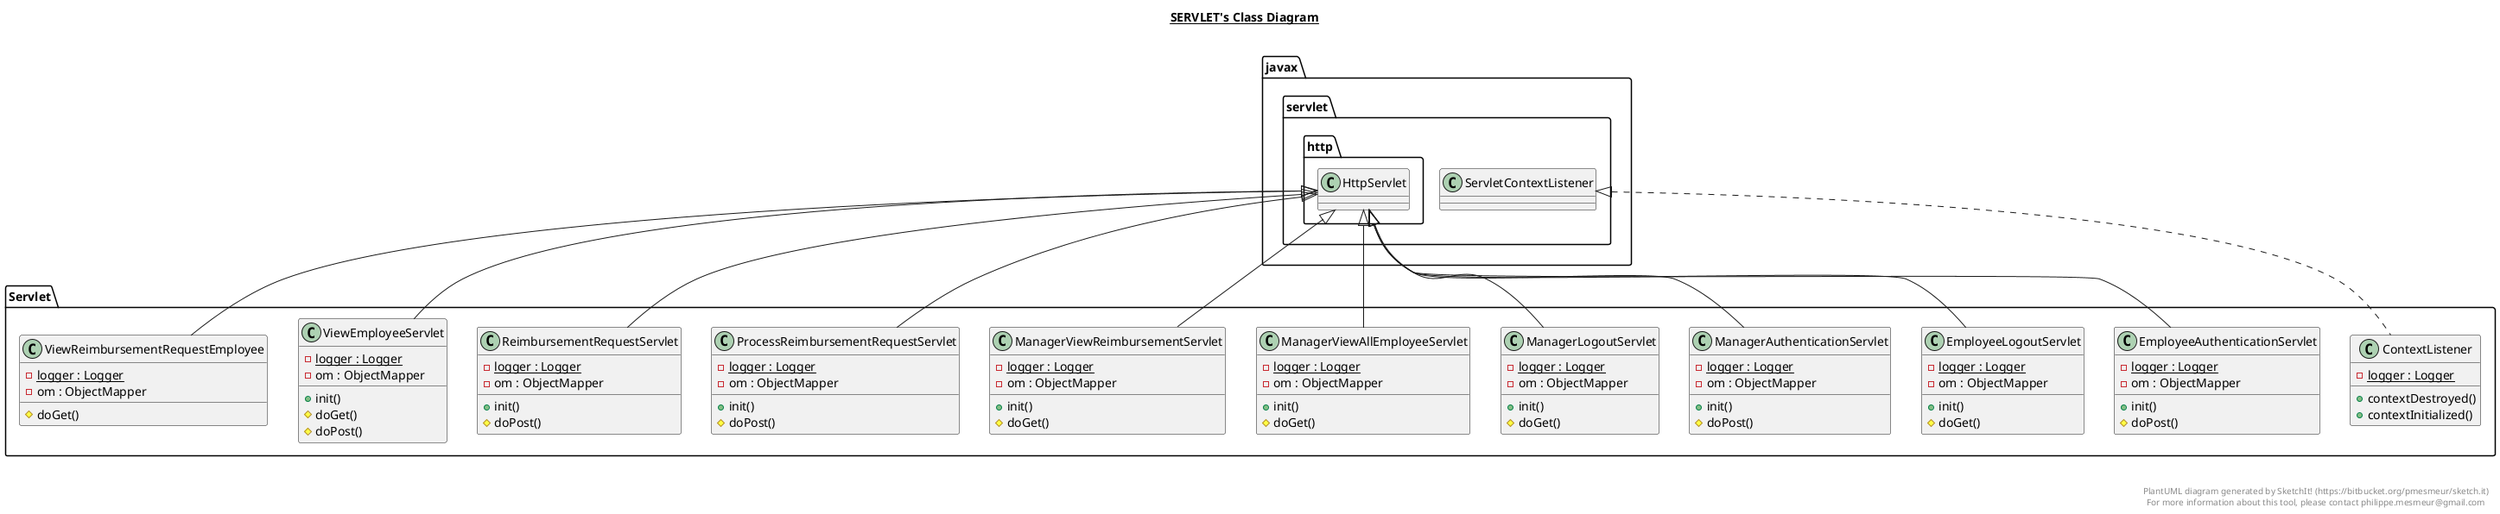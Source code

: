 @startuml

title __SERVLET's Class Diagram__\n

  namespace Servlet {
    class Servlet.ContextListener {
        {static} - logger : Logger
        + contextDestroyed()
        + contextInitialized()
    }
  }
  

  namespace Servlet {
    class Servlet.EmployeeAuthenticationServlet {
        {static} - logger : Logger
        - om : ObjectMapper
        + init()
        # doPost()
    }
  }
  

  namespace Servlet {
    class Servlet.EmployeeLogoutServlet {
        {static} - logger : Logger
        - om : ObjectMapper
        + init()
        # doGet()
    }
  }
  

  namespace Servlet {
    class Servlet.ManagerAuthenticationServlet {
        {static} - logger : Logger
        - om : ObjectMapper
        + init()
        # doPost()
    }
  }
  

  namespace Servlet {
    class Servlet.ManagerLogoutServlet {
        {static} - logger : Logger
        - om : ObjectMapper
        + init()
        # doGet()
    }
  }
  

  namespace Servlet {
    class Servlet.ManagerViewAllEmployeeServlet {
        {static} - logger : Logger
        - om : ObjectMapper
        + init()
        # doGet()
    }
  }
  

  namespace Servlet {
    class Servlet.ManagerViewReimbursementServlet {
        {static} - logger : Logger
        - om : ObjectMapper
        + init()
        # doGet()
    }
  }
  

  namespace Servlet {
    class Servlet.ProcessReimbursementRequestServlet {
        {static} - logger : Logger
        - om : ObjectMapper
        + init()
        # doPost()
    }
  }
  

  namespace Servlet {
    class Servlet.ReimbursementRequestServlet {
        {static} - logger : Logger
        - om : ObjectMapper
        + init()
        # doPost()
    }
  }
  

  namespace Servlet {
    class Servlet.ViewEmployeeServlet {
        {static} - logger : Logger
        - om : ObjectMapper
        + init()
        # doGet()
        # doPost()
    }
  }
  

  namespace Servlet {
    class Servlet.ViewReimbursementRequestEmployee {
        {static} - logger : Logger
        - om : ObjectMapper
        # doGet()
    }
  }
  

  Servlet.ContextListener .up.|> javax.servlet.ServletContextListener
  Servlet.EmployeeAuthenticationServlet -up-|> javax.servlet.http.HttpServlet
  Servlet.EmployeeLogoutServlet -up-|> javax.servlet.http.HttpServlet
  Servlet.ManagerAuthenticationServlet -up-|> javax.servlet.http.HttpServlet
  Servlet.ManagerLogoutServlet -up-|> javax.servlet.http.HttpServlet
  Servlet.ManagerViewAllEmployeeServlet -up-|> javax.servlet.http.HttpServlet
  Servlet.ManagerViewReimbursementServlet -up-|> javax.servlet.http.HttpServlet
  Servlet.ProcessReimbursementRequestServlet -up-|> javax.servlet.http.HttpServlet
  Servlet.ReimbursementRequestServlet -up-|> javax.servlet.http.HttpServlet
  Servlet.ViewEmployeeServlet -up-|> javax.servlet.http.HttpServlet
  Servlet.ViewReimbursementRequestEmployee -up-|> javax.servlet.http.HttpServlet


right footer


PlantUML diagram generated by SketchIt! (https://bitbucket.org/pmesmeur/sketch.it)
For more information about this tool, please contact philippe.mesmeur@gmail.com
endfooter

@enduml
